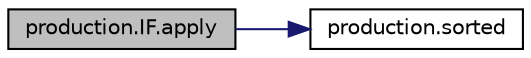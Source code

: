 digraph "production.IF.apply"
{
  edge [fontname="Helvetica",fontsize="10",labelfontname="Helvetica",labelfontsize="10"];
  node [fontname="Helvetica",fontsize="10",shape=record];
  rankdir="LR";
  Node1 [label="production.IF.apply",height=0.2,width=0.4,color="black", fillcolor="grey75", style="filled", fontcolor="black"];
  Node1 -> Node2 [color="midnightblue",fontsize="10",style="solid"];
  Node2 [label="production.sorted",height=0.2,width=0.4,color="black", fillcolor="white", style="filled",URL="$namespaceproduction.html#a7ac92e37cfa2c93a658d6ff66237a0fd"];
}
